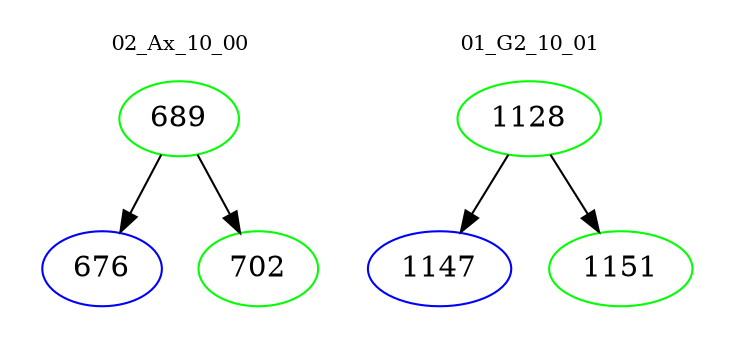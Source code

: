 digraph{
subgraph cluster_0 {
color = white
label = "02_Ax_10_00";
fontsize=10;
T0_689 [label="689", color="green"]
T0_689 -> T0_676 [color="black"]
T0_676 [label="676", color="blue"]
T0_689 -> T0_702 [color="black"]
T0_702 [label="702", color="green"]
}
subgraph cluster_1 {
color = white
label = "01_G2_10_01";
fontsize=10;
T1_1128 [label="1128", color="green"]
T1_1128 -> T1_1147 [color="black"]
T1_1147 [label="1147", color="blue"]
T1_1128 -> T1_1151 [color="black"]
T1_1151 [label="1151", color="green"]
}
}
